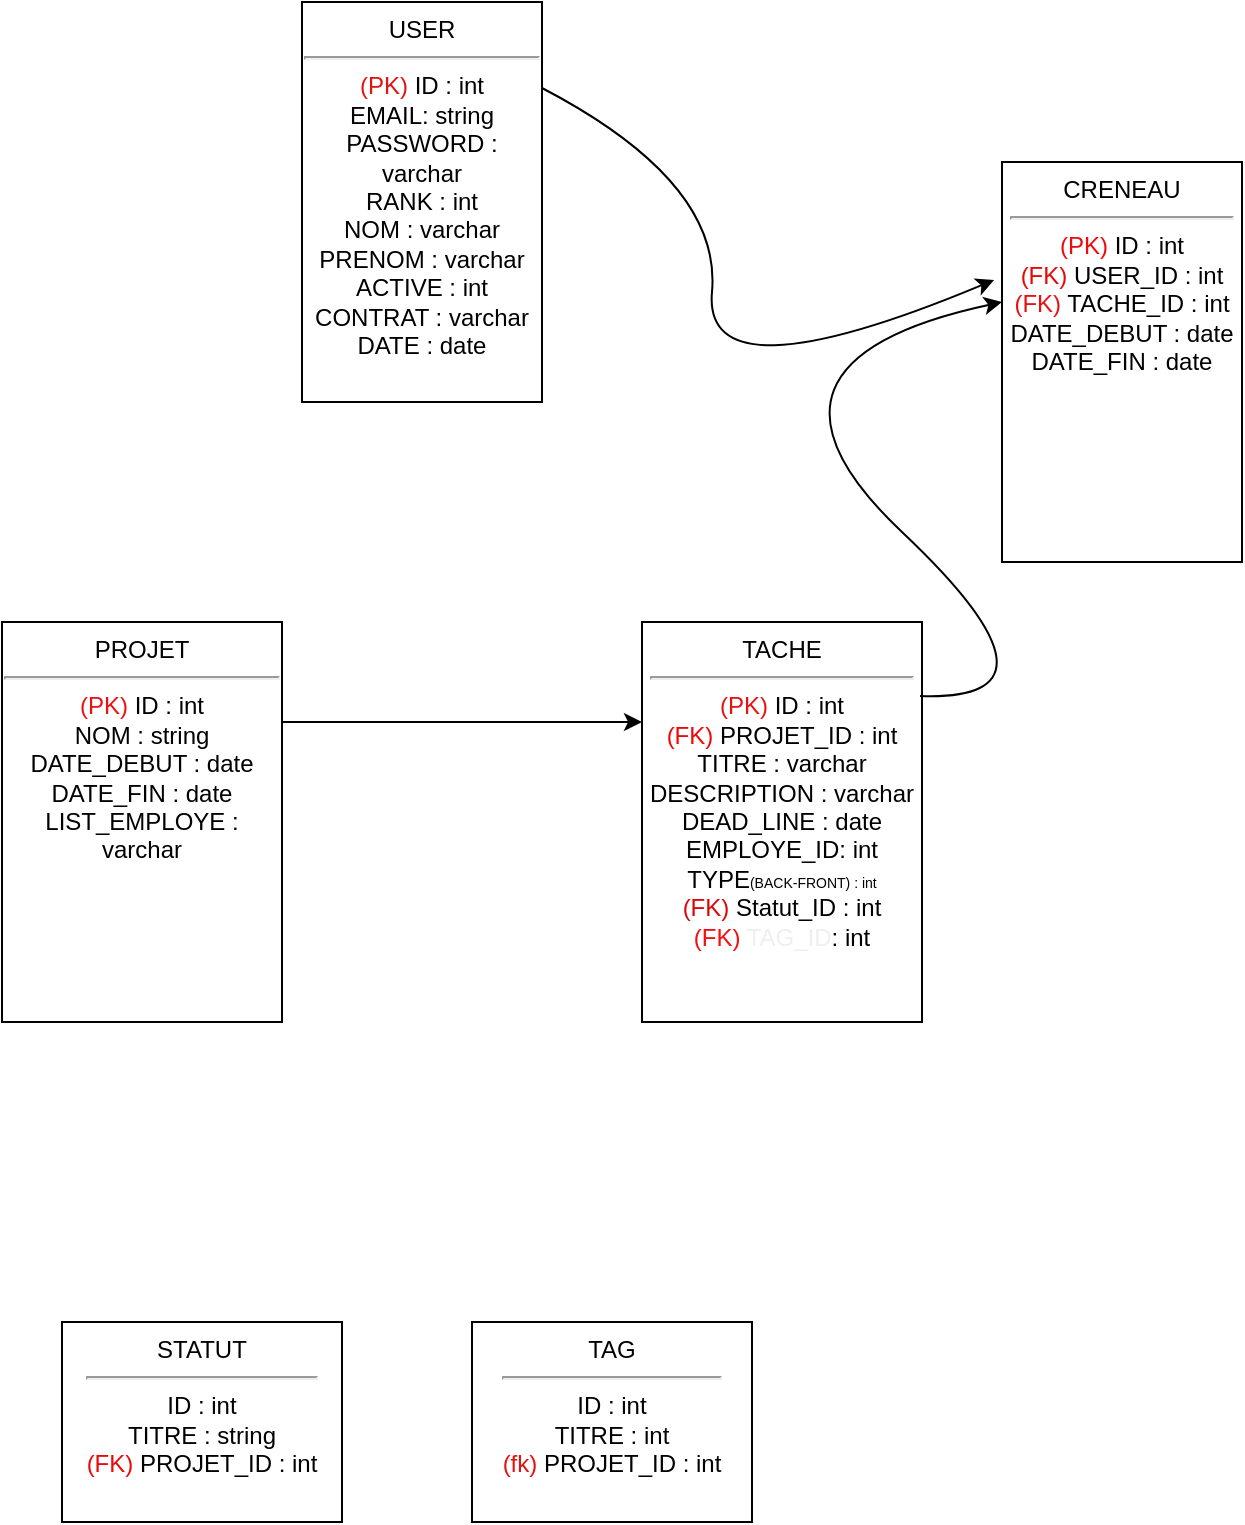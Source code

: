 <mxfile>
    <diagram id="UV-O2sAx2KZoK0ahB6fU" name="Page-1">
        <mxGraphModel dx="1205" dy="787" grid="1" gridSize="10" guides="1" tooltips="1" connect="1" arrows="1" fold="1" page="1" pageScale="1" pageWidth="850" pageHeight="1100" math="0" shadow="0">
            <root>
                <mxCell id="0"/>
                <mxCell id="1" parent="0"/>
                <mxCell id="2" value="USER&lt;hr&gt;&lt;font color=&quot;#e11414&quot;&gt;(PK)&lt;/font&gt; ID : int&lt;br&gt;EMAIL: string&lt;br&gt;PASSWORD : varchar&lt;br&gt;RANK : int&lt;br&gt;NOM : varchar&lt;br&gt;PRENOM : varchar&lt;br&gt;ACTIVE : int&lt;br&gt;CONTRAT : varchar&lt;br&gt;DATE : date" style="rounded=0;whiteSpace=wrap;html=1;verticalAlign=top;" vertex="1" parent="1">
                    <mxGeometry x="200" y="10" width="120" height="200" as="geometry"/>
                </mxCell>
                <mxCell id="16" style="edgeStyle=none;html=1;exitX=1;exitY=0.25;exitDx=0;exitDy=0;entryX=0;entryY=0.25;entryDx=0;entryDy=0;fontColor=#ed1212;" edge="1" parent="1" source="3" target="5">
                    <mxGeometry relative="1" as="geometry"/>
                </mxCell>
                <mxCell id="3" value="PROJET&lt;hr&gt;&lt;font color=&quot;#ed1212&quot;&gt;(PK)&lt;/font&gt; ID : int&lt;br&gt;NOM : string&lt;br&gt;DATE_DEBUT : date&lt;br&gt;DATE_FIN : date&lt;br&gt;LIST_EMPLOYE : varchar" style="rounded=0;whiteSpace=wrap;html=1;verticalAlign=top;" vertex="1" parent="1">
                    <mxGeometry x="50" y="320" width="140" height="200" as="geometry"/>
                </mxCell>
                <mxCell id="5" value="TACHE&lt;hr&gt;&lt;font color=&quot;#e71313&quot;&gt;(PK)&amp;nbsp;&lt;/font&gt;ID : int&lt;br&gt;&lt;font color=&quot;#f20707&quot;&gt;(FK) &lt;/font&gt;PROJET_ID : int&lt;br&gt;TITRE : varchar&lt;br&gt;DESCRIPTION : varchar&lt;br&gt;DEAD_LINE : date&lt;br&gt;EMPLOYE_ID: int&lt;br&gt;TYPE&lt;font style=&quot;&quot;&gt;&lt;span style=&quot;font-size: 7px;&quot;&gt;(BACK-FRONT) : int&lt;/span&gt;&lt;br&gt;&lt;font style=&quot;font-size: 12px;&quot;&gt;&lt;font color=&quot;#da0707&quot;&gt;(FK) &lt;/font&gt;Statut_ID : int&lt;br&gt;&lt;/font&gt;&lt;font color=&quot;#f41010&quot;&gt;(FK) &lt;/font&gt;&lt;font color=&quot;#f0efef&quot;&gt;TAG_ID&lt;/font&gt;: int&lt;br&gt;&lt;br&gt;&lt;/font&gt;" style="rounded=0;whiteSpace=wrap;html=1;verticalAlign=top;" vertex="1" parent="1">
                    <mxGeometry x="370" y="320" width="140" height="200" as="geometry"/>
                </mxCell>
                <mxCell id="6" value="CRENEAU&lt;hr&gt;&lt;font color=&quot;#ef0b0b&quot;&gt;(PK)&amp;nbsp;&lt;/font&gt;ID : int&lt;br&gt;&lt;font color=&quot;#e70808&quot;&gt;(FK)&lt;/font&gt; USER_ID : int&lt;br&gt;&lt;font color=&quot;#e71313&quot;&gt;(FK)&lt;/font&gt; TACHE_ID : int&lt;br&gt;&lt;font style=&quot;&quot;&gt;DATE_DEBUT : date&lt;br&gt;DATE_FIN : date&lt;br&gt;&lt;/font&gt;" style="rounded=0;whiteSpace=wrap;html=1;verticalAlign=top;" vertex="1" parent="1">
                    <mxGeometry x="550" y="90" width="120" height="200" as="geometry"/>
                </mxCell>
                <mxCell id="7" value="STATUT&lt;hr&gt;ID : int&lt;br&gt;TITRE : string&lt;br&gt;&lt;font color=&quot;#ec0909&quot;&gt;(FK) &lt;/font&gt;PROJET_ID : int" style="rounded=0;whiteSpace=wrap;html=1;verticalAlign=top;" vertex="1" parent="1">
                    <mxGeometry x="80" y="670" width="140" height="100" as="geometry"/>
                </mxCell>
                <mxCell id="8" value="TAG&lt;hr&gt;ID : int&lt;br&gt;TITRE : int&lt;br&gt;&lt;font color=&quot;#e41111&quot;&gt;(fk)&lt;/font&gt; PROJET_ID : int" style="rounded=0;whiteSpace=wrap;html=1;verticalAlign=top;" vertex="1" parent="1">
                    <mxGeometry x="285" y="670" width="140" height="100" as="geometry"/>
                </mxCell>
                <mxCell id="12" value="" style="curved=1;endArrow=classic;html=1;entryX=-0.033;entryY=0.295;entryDx=0;entryDy=0;exitX=1;exitY=0.215;exitDx=0;exitDy=0;exitPerimeter=0;entryPerimeter=0;" edge="1" parent="1" source="2" target="6">
                    <mxGeometry width="50" height="50" relative="1" as="geometry">
                        <mxPoint x="400" y="260" as="sourcePoint"/>
                        <mxPoint x="450" y="210" as="targetPoint"/>
                        <Array as="points">
                            <mxPoint x="410" y="100"/>
                            <mxPoint x="400" y="210"/>
                        </Array>
                    </mxGeometry>
                </mxCell>
                <mxCell id="14" value="" style="curved=1;endArrow=classic;html=1;exitX=0.993;exitY=0.185;exitDx=0;exitDy=0;entryX=0;entryY=0.35;entryDx=0;entryDy=0;entryPerimeter=0;exitPerimeter=0;" edge="1" parent="1" source="5" target="6">
                    <mxGeometry width="50" height="50" relative="1" as="geometry">
                        <mxPoint x="400" y="260" as="sourcePoint"/>
                        <mxPoint x="450" y="210" as="targetPoint"/>
                        <Array as="points">
                            <mxPoint x="590" y="360"/>
                            <mxPoint x="410" y="190"/>
                        </Array>
                    </mxGeometry>
                </mxCell>
            </root>
        </mxGraphModel>
    </diagram>
</mxfile>